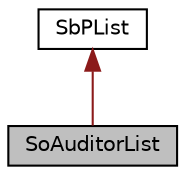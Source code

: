 digraph "SoAuditorList"
{
 // LATEX_PDF_SIZE
  edge [fontname="Helvetica",fontsize="10",labelfontname="Helvetica",labelfontsize="10"];
  node [fontname="Helvetica",fontsize="10",shape=record];
  Node1 [label="SoAuditorList",height=0.2,width=0.4,color="black", fillcolor="grey75", style="filled", fontcolor="black",tooltip="The SoAuditorList class is used to keep track of auditors for certain object classes."];
  Node2 -> Node1 [dir="back",color="firebrick4",fontsize="10",style="solid",fontname="Helvetica"];
  Node2 [label="SbPList",height=0.2,width=0.4,color="black", fillcolor="white", style="filled",URL="$classSbPList.html",tooltip="The SbPList class is a container class for void pointers."];
}
